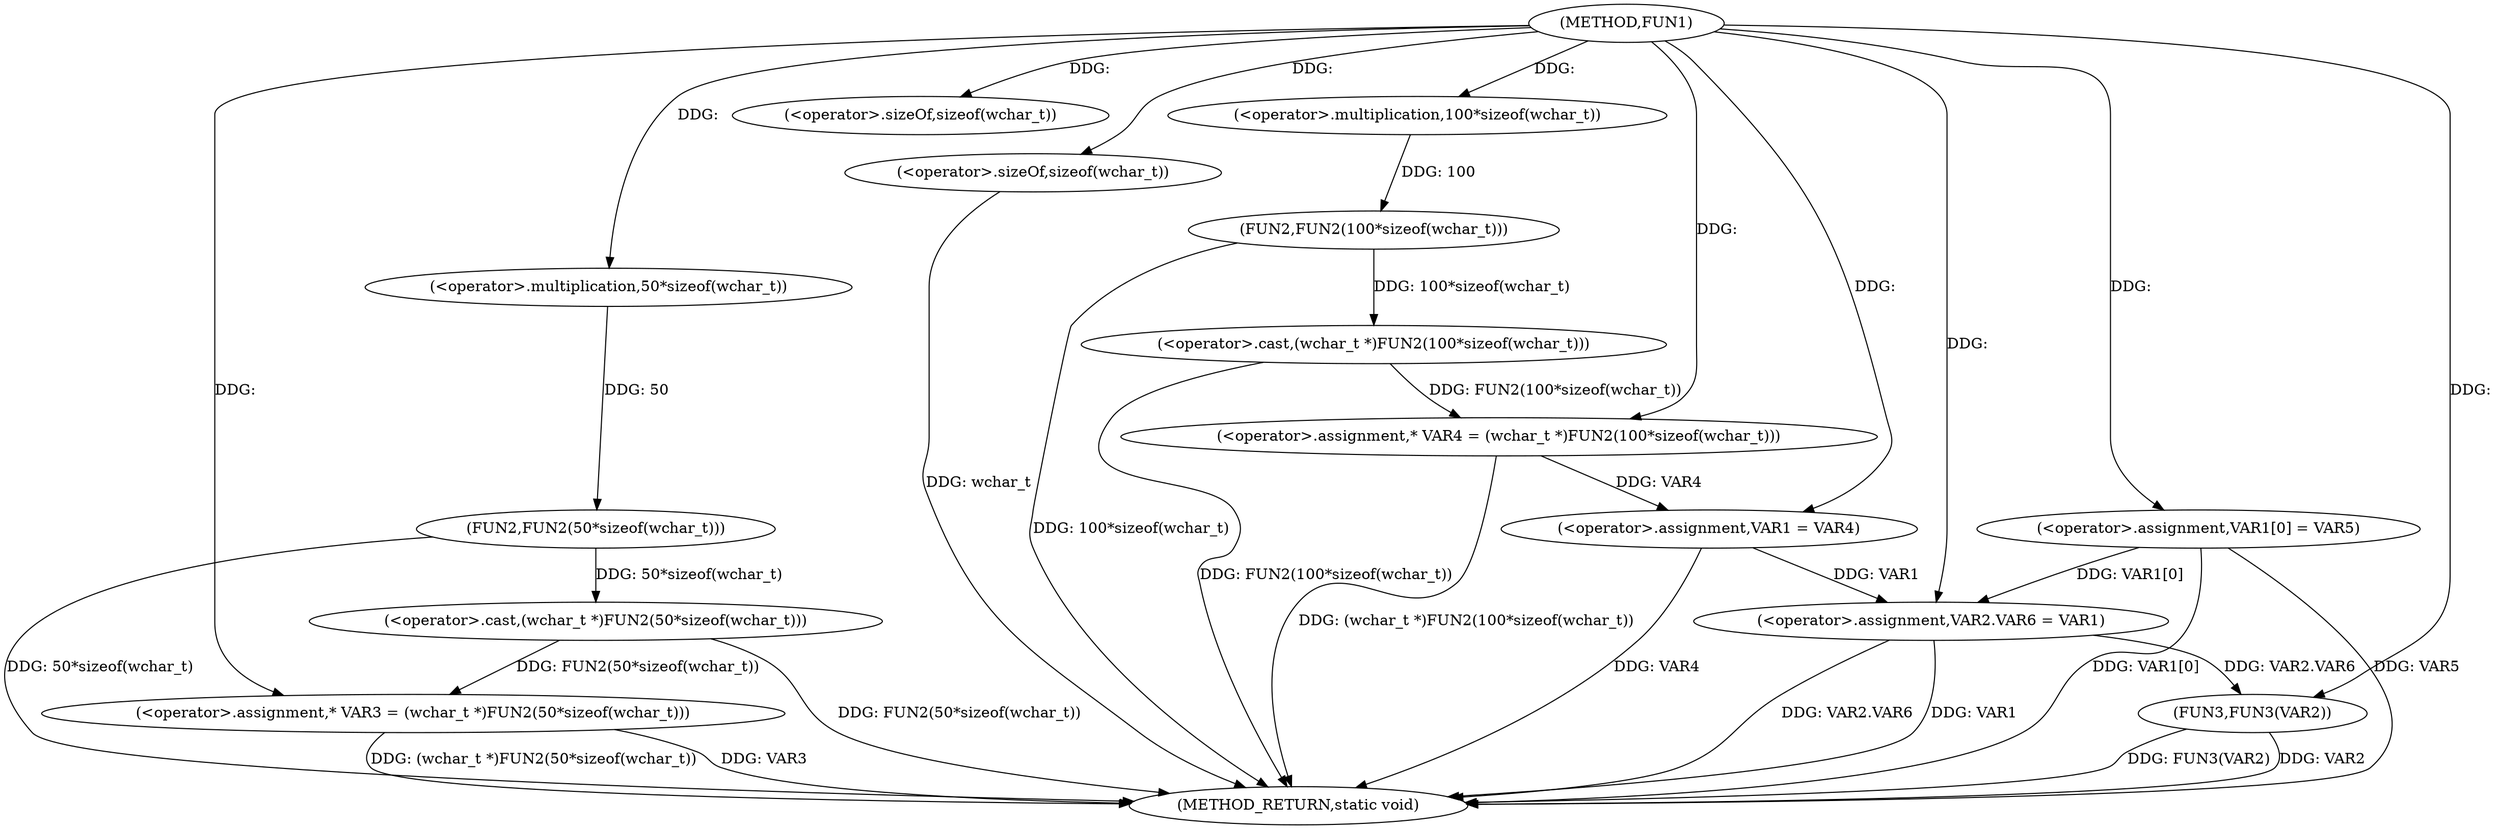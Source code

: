 digraph FUN1 {  
"1000100" [label = "(METHOD,FUN1)" ]
"1000139" [label = "(METHOD_RETURN,static void)" ]
"1000105" [label = "(<operator>.assignment,* VAR3 = (wchar_t *)FUN2(50*sizeof(wchar_t)))" ]
"1000107" [label = "(<operator>.cast,(wchar_t *)FUN2(50*sizeof(wchar_t)))" ]
"1000109" [label = "(FUN2,FUN2(50*sizeof(wchar_t)))" ]
"1000110" [label = "(<operator>.multiplication,50*sizeof(wchar_t))" ]
"1000112" [label = "(<operator>.sizeOf,sizeof(wchar_t))" ]
"1000115" [label = "(<operator>.assignment,* VAR4 = (wchar_t *)FUN2(100*sizeof(wchar_t)))" ]
"1000117" [label = "(<operator>.cast,(wchar_t *)FUN2(100*sizeof(wchar_t)))" ]
"1000119" [label = "(FUN2,FUN2(100*sizeof(wchar_t)))" ]
"1000120" [label = "(<operator>.multiplication,100*sizeof(wchar_t))" ]
"1000122" [label = "(<operator>.sizeOf,sizeof(wchar_t))" ]
"1000124" [label = "(<operator>.assignment,VAR1 = VAR4)" ]
"1000127" [label = "(<operator>.assignment,VAR1[0] = VAR5)" ]
"1000132" [label = "(<operator>.assignment,VAR2.VAR6 = VAR1)" ]
"1000137" [label = "(FUN3,FUN3(VAR2))" ]
  "1000115" -> "1000139"  [ label = "DDG: (wchar_t *)FUN2(100*sizeof(wchar_t))"] 
  "1000124" -> "1000139"  [ label = "DDG: VAR4"] 
  "1000105" -> "1000139"  [ label = "DDG: (wchar_t *)FUN2(50*sizeof(wchar_t))"] 
  "1000132" -> "1000139"  [ label = "DDG: VAR2.VAR6"] 
  "1000117" -> "1000139"  [ label = "DDG: FUN2(100*sizeof(wchar_t))"] 
  "1000122" -> "1000139"  [ label = "DDG: wchar_t"] 
  "1000109" -> "1000139"  [ label = "DDG: 50*sizeof(wchar_t)"] 
  "1000119" -> "1000139"  [ label = "DDG: 100*sizeof(wchar_t)"] 
  "1000132" -> "1000139"  [ label = "DDG: VAR1"] 
  "1000127" -> "1000139"  [ label = "DDG: VAR1[0]"] 
  "1000137" -> "1000139"  [ label = "DDG: VAR2"] 
  "1000137" -> "1000139"  [ label = "DDG: FUN3(VAR2)"] 
  "1000105" -> "1000139"  [ label = "DDG: VAR3"] 
  "1000107" -> "1000139"  [ label = "DDG: FUN2(50*sizeof(wchar_t))"] 
  "1000127" -> "1000139"  [ label = "DDG: VAR5"] 
  "1000107" -> "1000105"  [ label = "DDG: FUN2(50*sizeof(wchar_t))"] 
  "1000100" -> "1000105"  [ label = "DDG: "] 
  "1000109" -> "1000107"  [ label = "DDG: 50*sizeof(wchar_t)"] 
  "1000110" -> "1000109"  [ label = "DDG: 50"] 
  "1000100" -> "1000110"  [ label = "DDG: "] 
  "1000100" -> "1000112"  [ label = "DDG: "] 
  "1000117" -> "1000115"  [ label = "DDG: FUN2(100*sizeof(wchar_t))"] 
  "1000100" -> "1000115"  [ label = "DDG: "] 
  "1000119" -> "1000117"  [ label = "DDG: 100*sizeof(wchar_t)"] 
  "1000120" -> "1000119"  [ label = "DDG: 100"] 
  "1000100" -> "1000120"  [ label = "DDG: "] 
  "1000100" -> "1000122"  [ label = "DDG: "] 
  "1000115" -> "1000124"  [ label = "DDG: VAR4"] 
  "1000100" -> "1000124"  [ label = "DDG: "] 
  "1000100" -> "1000127"  [ label = "DDG: "] 
  "1000124" -> "1000132"  [ label = "DDG: VAR1"] 
  "1000127" -> "1000132"  [ label = "DDG: VAR1[0]"] 
  "1000100" -> "1000132"  [ label = "DDG: "] 
  "1000132" -> "1000137"  [ label = "DDG: VAR2.VAR6"] 
  "1000100" -> "1000137"  [ label = "DDG: "] 
}
